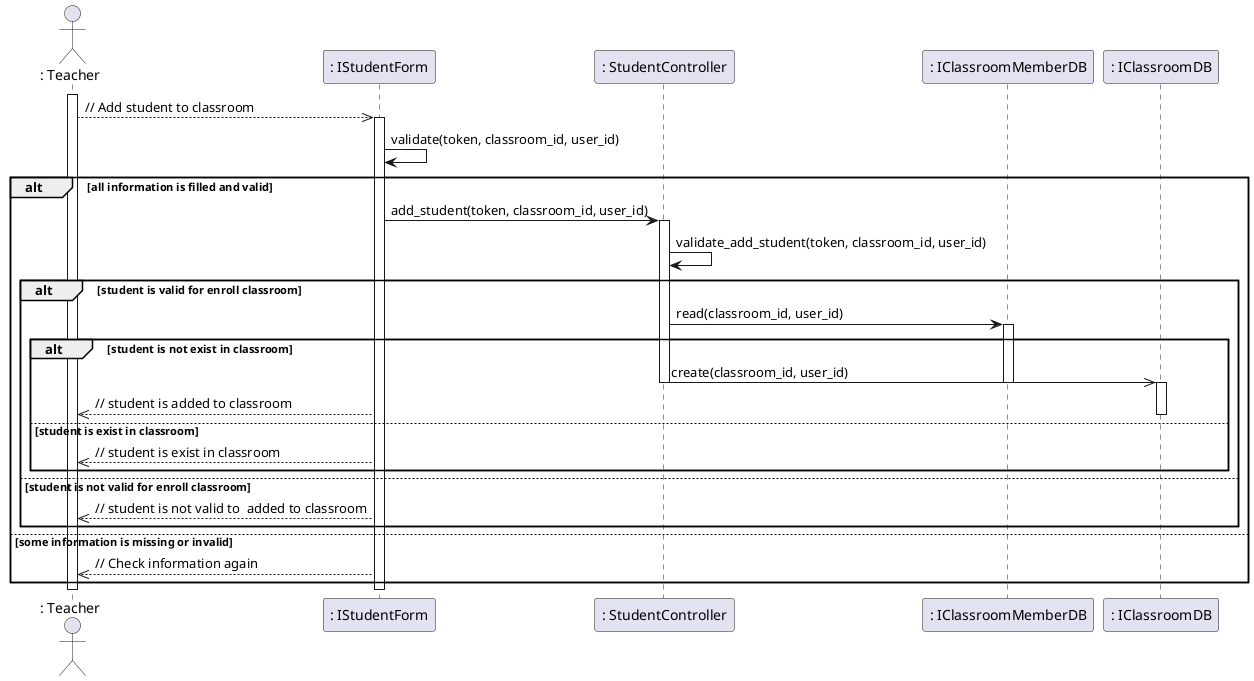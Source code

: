 @startuml addStudent
actor ": Teacher"
activate ": Teacher"
": Teacher" -->> ": IStudentForm": // Add student to classroom
activate ": IStudentForm"
": IStudentForm" -> ": IStudentForm": validate(token, classroom_id, user_id)
alt all information is filled and valid
    ": IStudentForm" -> ": StudentController": add_student(token, classroom_id, user_id)
    activate ": StudentController"
    ": StudentController" -> ": StudentController": validate_add_student(token, classroom_id, user_id)
    alt student is valid for enroll classroom
        ": StudentController" -> ": IClassroomMemberDB": read(classroom_id, user_id)
        activate ": IClassroomMemberDB"
        alt student is not exist in classroom
            ": StudentController" ->> ": IClassroomDB": create(classroom_id, user_id)
            deactivate ": StudentController"
            deactivate ": IClassroomMemberDB"
            activate ": IClassroomDB"
            ": IStudentForm" -->> ": Teacher": // student is added to classroom
            deactivate ": IClassroomDB"
        else student is exist in classroom
            ": IStudentForm" -->> ": Teacher": // student is exist in classroom
        end

    else student is not valid for enroll classroom
        ": IStudentForm" -->> ": Teacher": // student is not valid to  added to classroom
    end
else some information is missing or invalid
   ": IStudentForm" -->> ": Teacher": // Check information again
end

deactivate ": IStudentForm"
deactivate ": Teacher"

@enduml